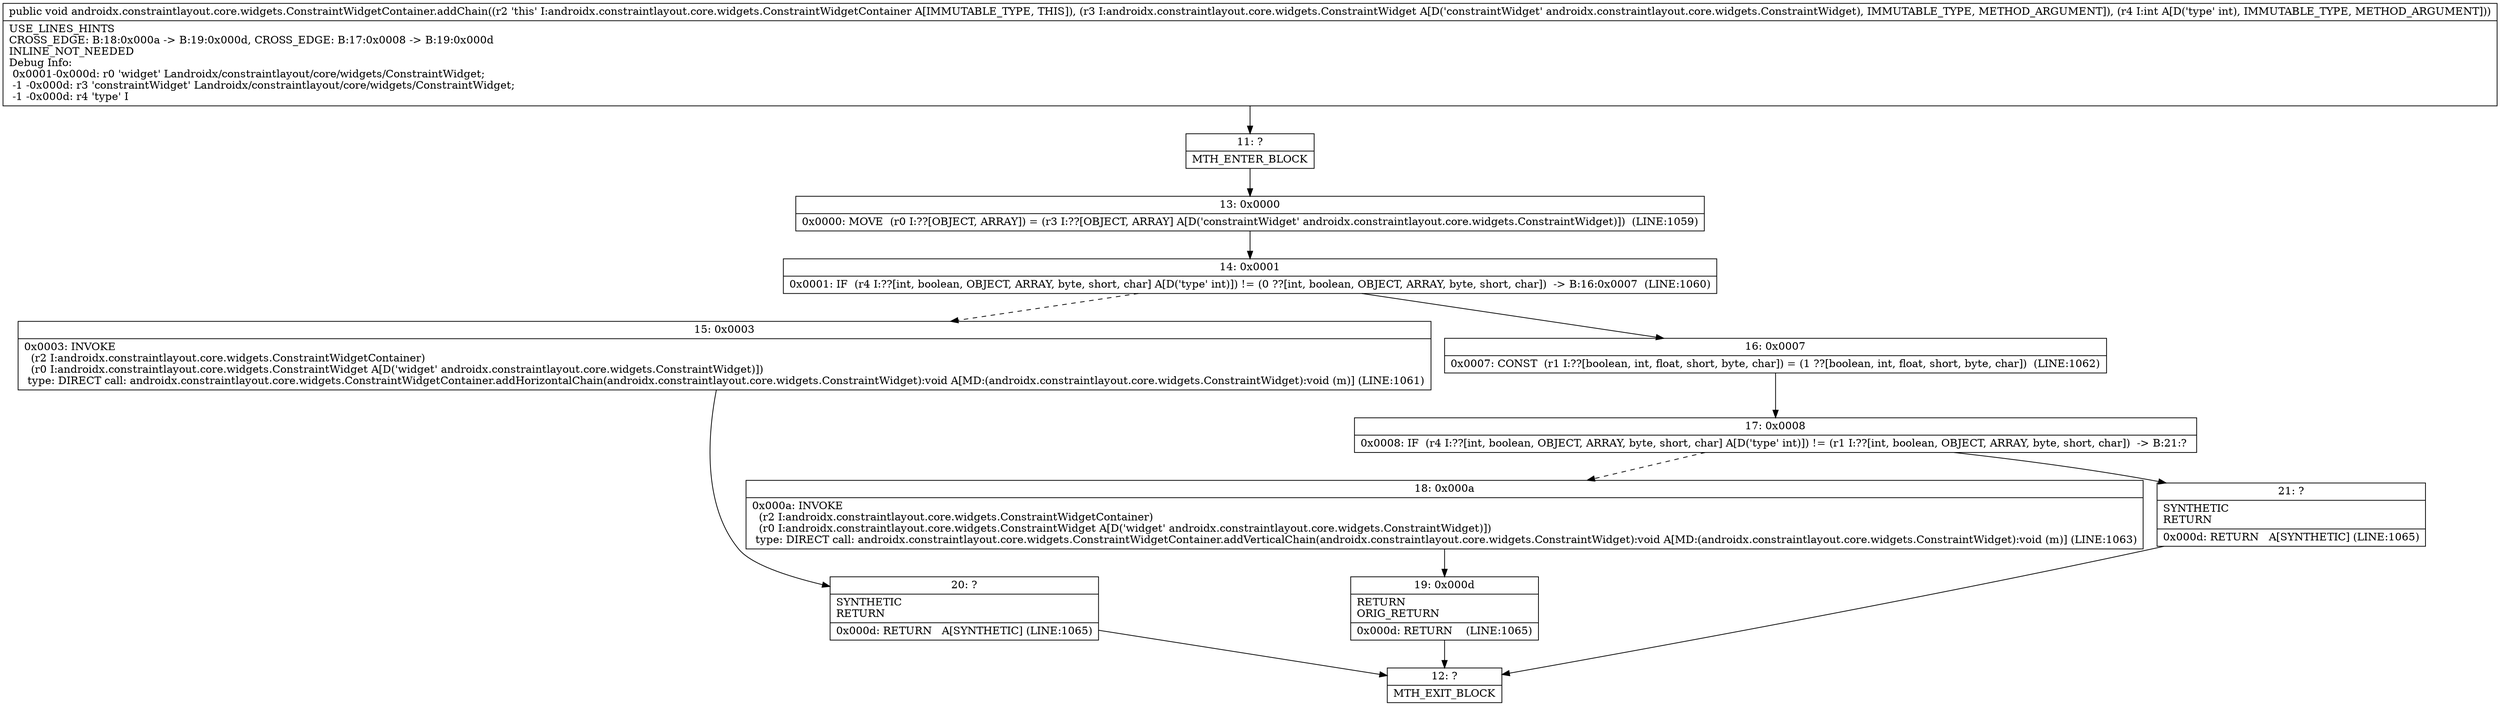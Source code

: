 digraph "CFG forandroidx.constraintlayout.core.widgets.ConstraintWidgetContainer.addChain(Landroidx\/constraintlayout\/core\/widgets\/ConstraintWidget;I)V" {
Node_11 [shape=record,label="{11\:\ ?|MTH_ENTER_BLOCK\l}"];
Node_13 [shape=record,label="{13\:\ 0x0000|0x0000: MOVE  (r0 I:??[OBJECT, ARRAY]) = (r3 I:??[OBJECT, ARRAY] A[D('constraintWidget' androidx.constraintlayout.core.widgets.ConstraintWidget)])  (LINE:1059)\l}"];
Node_14 [shape=record,label="{14\:\ 0x0001|0x0001: IF  (r4 I:??[int, boolean, OBJECT, ARRAY, byte, short, char] A[D('type' int)]) != (0 ??[int, boolean, OBJECT, ARRAY, byte, short, char])  \-\> B:16:0x0007  (LINE:1060)\l}"];
Node_15 [shape=record,label="{15\:\ 0x0003|0x0003: INVOKE  \l  (r2 I:androidx.constraintlayout.core.widgets.ConstraintWidgetContainer)\l  (r0 I:androidx.constraintlayout.core.widgets.ConstraintWidget A[D('widget' androidx.constraintlayout.core.widgets.ConstraintWidget)])\l type: DIRECT call: androidx.constraintlayout.core.widgets.ConstraintWidgetContainer.addHorizontalChain(androidx.constraintlayout.core.widgets.ConstraintWidget):void A[MD:(androidx.constraintlayout.core.widgets.ConstraintWidget):void (m)] (LINE:1061)\l}"];
Node_20 [shape=record,label="{20\:\ ?|SYNTHETIC\lRETURN\l|0x000d: RETURN   A[SYNTHETIC] (LINE:1065)\l}"];
Node_12 [shape=record,label="{12\:\ ?|MTH_EXIT_BLOCK\l}"];
Node_16 [shape=record,label="{16\:\ 0x0007|0x0007: CONST  (r1 I:??[boolean, int, float, short, byte, char]) = (1 ??[boolean, int, float, short, byte, char])  (LINE:1062)\l}"];
Node_17 [shape=record,label="{17\:\ 0x0008|0x0008: IF  (r4 I:??[int, boolean, OBJECT, ARRAY, byte, short, char] A[D('type' int)]) != (r1 I:??[int, boolean, OBJECT, ARRAY, byte, short, char])  \-\> B:21:? \l}"];
Node_18 [shape=record,label="{18\:\ 0x000a|0x000a: INVOKE  \l  (r2 I:androidx.constraintlayout.core.widgets.ConstraintWidgetContainer)\l  (r0 I:androidx.constraintlayout.core.widgets.ConstraintWidget A[D('widget' androidx.constraintlayout.core.widgets.ConstraintWidget)])\l type: DIRECT call: androidx.constraintlayout.core.widgets.ConstraintWidgetContainer.addVerticalChain(androidx.constraintlayout.core.widgets.ConstraintWidget):void A[MD:(androidx.constraintlayout.core.widgets.ConstraintWidget):void (m)] (LINE:1063)\l}"];
Node_19 [shape=record,label="{19\:\ 0x000d|RETURN\lORIG_RETURN\l|0x000d: RETURN    (LINE:1065)\l}"];
Node_21 [shape=record,label="{21\:\ ?|SYNTHETIC\lRETURN\l|0x000d: RETURN   A[SYNTHETIC] (LINE:1065)\l}"];
MethodNode[shape=record,label="{public void androidx.constraintlayout.core.widgets.ConstraintWidgetContainer.addChain((r2 'this' I:androidx.constraintlayout.core.widgets.ConstraintWidgetContainer A[IMMUTABLE_TYPE, THIS]), (r3 I:androidx.constraintlayout.core.widgets.ConstraintWidget A[D('constraintWidget' androidx.constraintlayout.core.widgets.ConstraintWidget), IMMUTABLE_TYPE, METHOD_ARGUMENT]), (r4 I:int A[D('type' int), IMMUTABLE_TYPE, METHOD_ARGUMENT]))  | USE_LINES_HINTS\lCROSS_EDGE: B:18:0x000a \-\> B:19:0x000d, CROSS_EDGE: B:17:0x0008 \-\> B:19:0x000d\lINLINE_NOT_NEEDED\lDebug Info:\l  0x0001\-0x000d: r0 'widget' Landroidx\/constraintlayout\/core\/widgets\/ConstraintWidget;\l  \-1 \-0x000d: r3 'constraintWidget' Landroidx\/constraintlayout\/core\/widgets\/ConstraintWidget;\l  \-1 \-0x000d: r4 'type' I\l}"];
MethodNode -> Node_11;Node_11 -> Node_13;
Node_13 -> Node_14;
Node_14 -> Node_15[style=dashed];
Node_14 -> Node_16;
Node_15 -> Node_20;
Node_20 -> Node_12;
Node_16 -> Node_17;
Node_17 -> Node_18[style=dashed];
Node_17 -> Node_21;
Node_18 -> Node_19;
Node_19 -> Node_12;
Node_21 -> Node_12;
}

